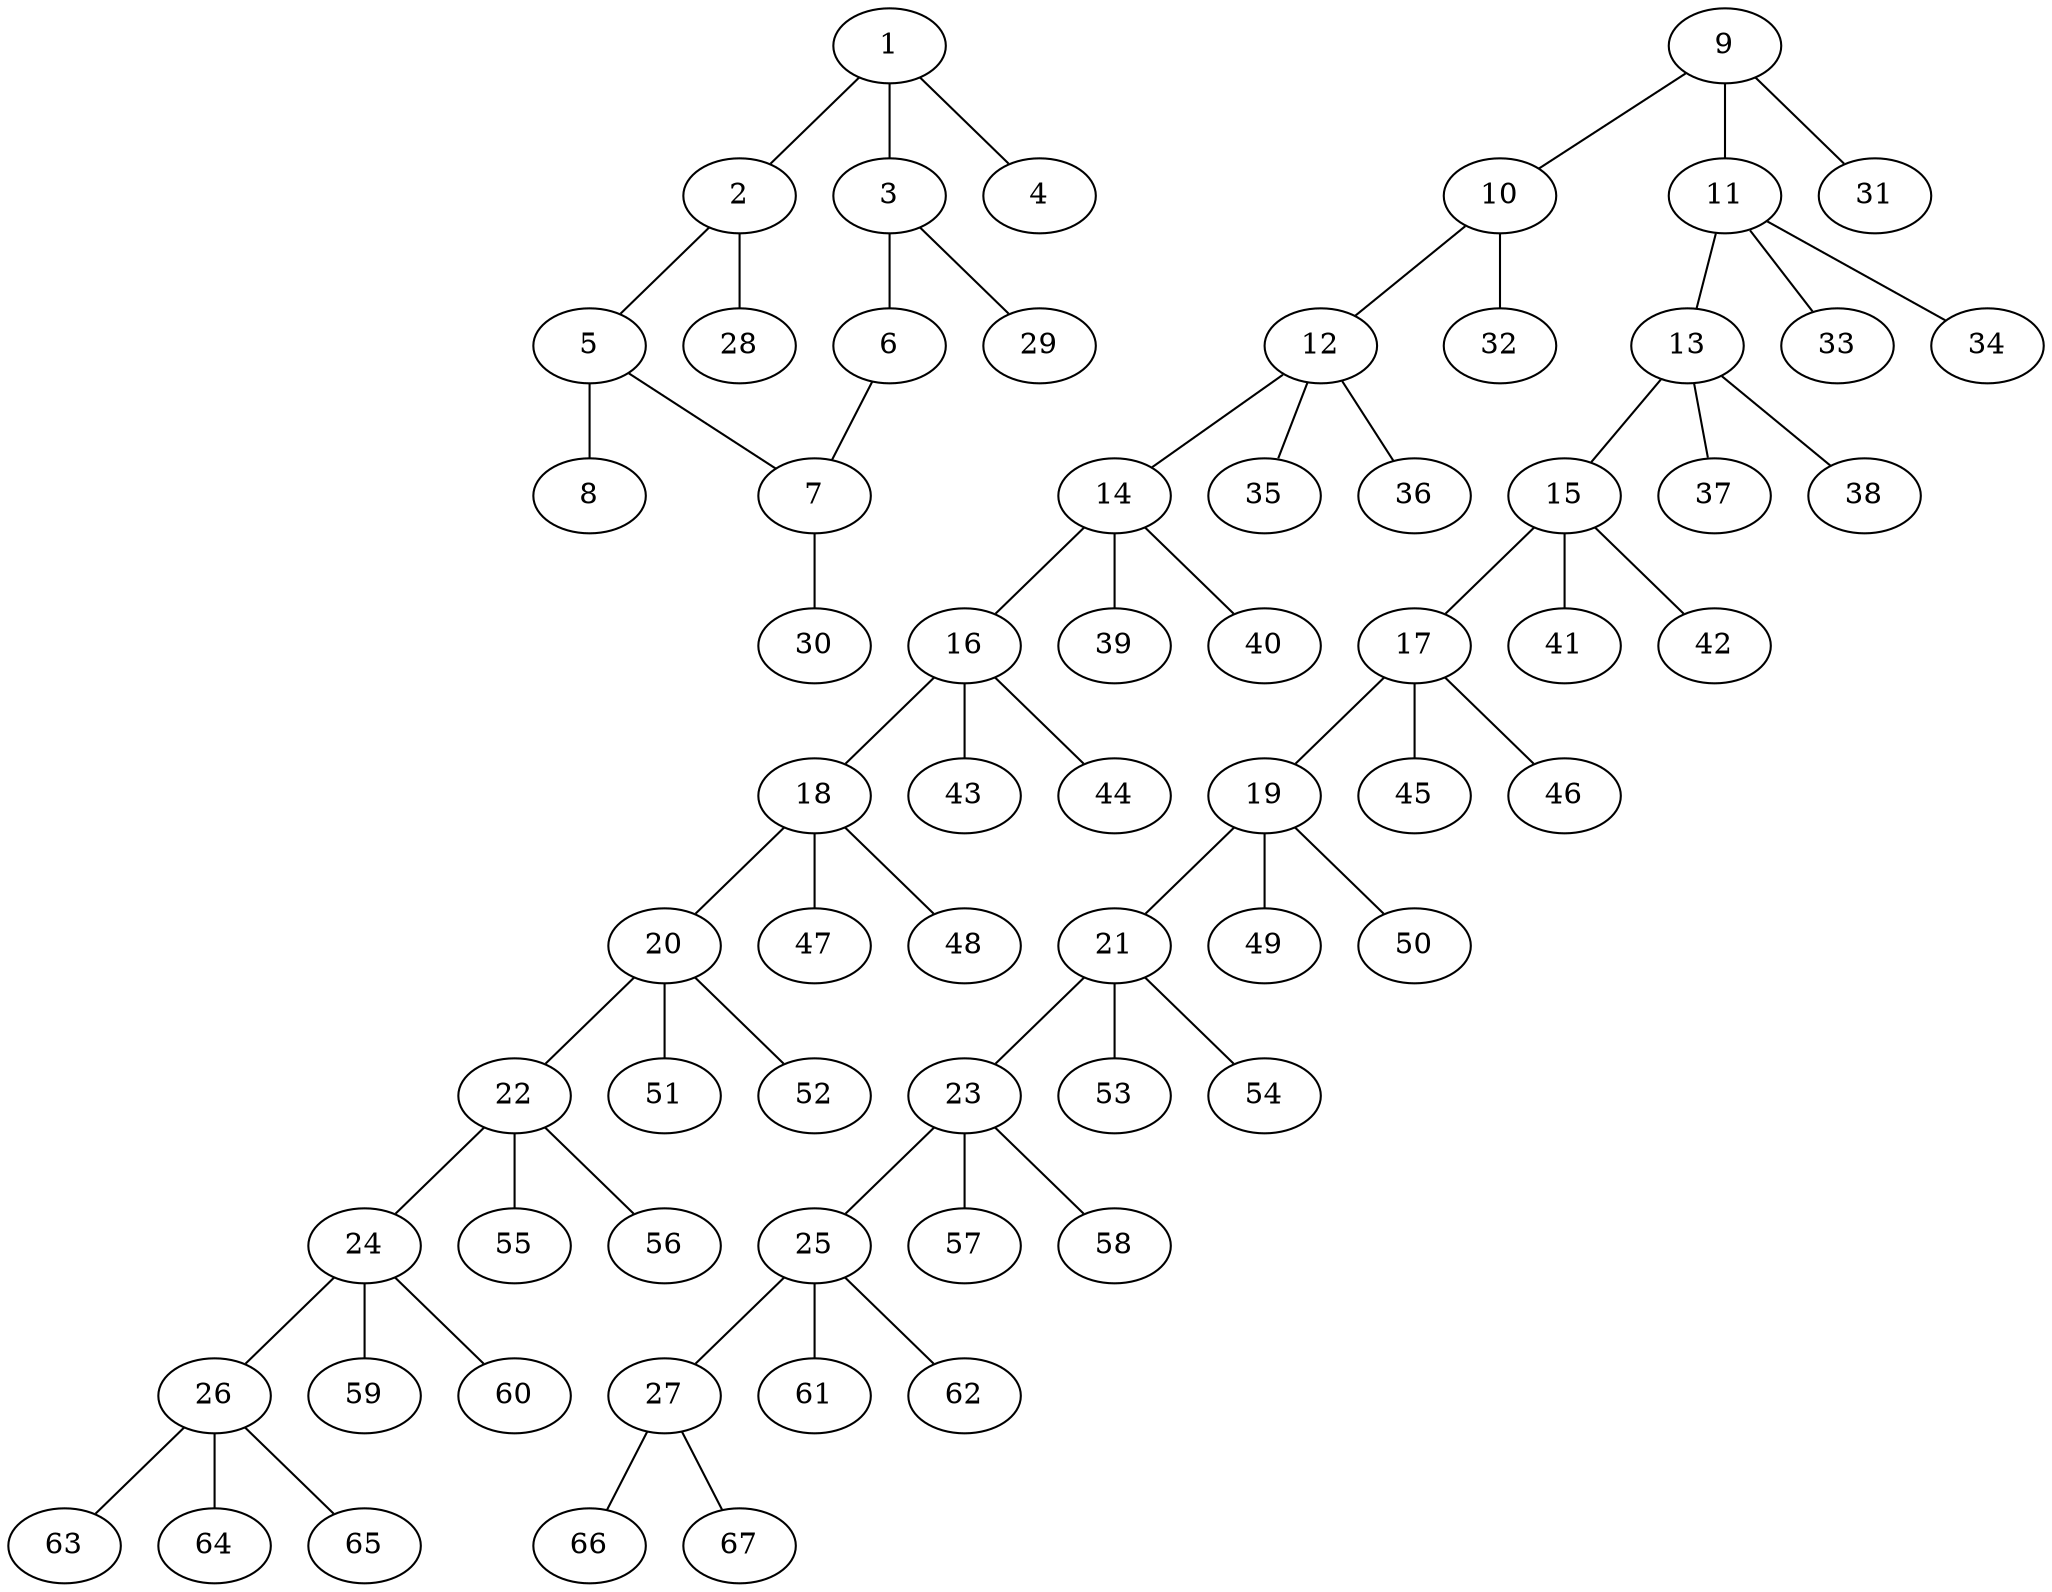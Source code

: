 graph molecule_3250 {
	1	 [chem=C];
	2	 [chem=N];
	1 -- 2	 [valence=1];
	3	 [chem=C];
	1 -- 3	 [valence=1];
	4	 [chem=O];
	1 -- 4	 [valence=2];
	5	 [chem=C];
	2 -- 5	 [valence=1];
	28	 [chem=H];
	2 -- 28	 [valence=1];
	6	 [chem=N];
	3 -- 6	 [valence=2];
	29	 [chem=H];
	3 -- 29	 [valence=1];
	7	 [chem=N];
	5 -- 7	 [valence=1];
	8	 [chem=O];
	5 -- 8	 [valence=2];
	6 -- 7	 [valence=1];
	30	 [chem=H];
	7 -- 30	 [valence=1];
	9	 [chem=C];
	10	 [chem=C];
	9 -- 10	 [valence=2];
	11	 [chem=C];
	9 -- 11	 [valence=1];
	31	 [chem=H];
	9 -- 31	 [valence=1];
	12	 [chem=C];
	10 -- 12	 [valence=1];
	32	 [chem=H];
	10 -- 32	 [valence=1];
	13	 [chem=C];
	11 -- 13	 [valence=1];
	33	 [chem=H];
	11 -- 33	 [valence=1];
	34	 [chem=H];
	11 -- 34	 [valence=1];
	14	 [chem=C];
	12 -- 14	 [valence=1];
	35	 [chem=H];
	12 -- 35	 [valence=1];
	36	 [chem=H];
	12 -- 36	 [valence=1];
	15	 [chem=C];
	13 -- 15	 [valence=1];
	37	 [chem=H];
	13 -- 37	 [valence=1];
	38	 [chem=H];
	13 -- 38	 [valence=1];
	16	 [chem=C];
	14 -- 16	 [valence=1];
	39	 [chem=H];
	14 -- 39	 [valence=1];
	40	 [chem=H];
	14 -- 40	 [valence=1];
	17	 [chem=C];
	15 -- 17	 [valence=1];
	41	 [chem=H];
	15 -- 41	 [valence=1];
	42	 [chem=H];
	15 -- 42	 [valence=1];
	18	 [chem=C];
	16 -- 18	 [valence=1];
	43	 [chem=H];
	16 -- 43	 [valence=1];
	44	 [chem=H];
	16 -- 44	 [valence=1];
	19	 [chem=C];
	17 -- 19	 [valence=1];
	45	 [chem=H];
	17 -- 45	 [valence=1];
	46	 [chem=H];
	17 -- 46	 [valence=1];
	20	 [chem=C];
	18 -- 20	 [valence=1];
	47	 [chem=H];
	18 -- 47	 [valence=1];
	48	 [chem=H];
	18 -- 48	 [valence=1];
	21	 [chem=C];
	19 -- 21	 [valence=1];
	49	 [chem=H];
	19 -- 49	 [valence=1];
	50	 [chem=H];
	19 -- 50	 [valence=1];
	22	 [chem=C];
	20 -- 22	 [valence=1];
	51	 [chem=H];
	20 -- 51	 [valence=1];
	52	 [chem=H];
	20 -- 52	 [valence=1];
	23	 [chem=C];
	21 -- 23	 [valence=1];
	53	 [chem=H];
	21 -- 53	 [valence=1];
	54	 [chem=H];
	21 -- 54	 [valence=1];
	24	 [chem=C];
	22 -- 24	 [valence=1];
	55	 [chem=H];
	22 -- 55	 [valence=1];
	56	 [chem=H];
	22 -- 56	 [valence=1];
	25	 [chem=C];
	23 -- 25	 [valence=1];
	57	 [chem=H];
	23 -- 57	 [valence=1];
	58	 [chem=H];
	23 -- 58	 [valence=1];
	26	 [chem=C];
	24 -- 26	 [valence=1];
	59	 [chem=H];
	24 -- 59	 [valence=1];
	60	 [chem=H];
	24 -- 60	 [valence=1];
	27	 [chem=N];
	25 -- 27	 [valence=1];
	61	 [chem=H];
	25 -- 61	 [valence=1];
	62	 [chem=H];
	25 -- 62	 [valence=1];
	63	 [chem=H];
	26 -- 63	 [valence=1];
	64	 [chem=H];
	26 -- 64	 [valence=1];
	65	 [chem=H];
	26 -- 65	 [valence=1];
	66	 [chem=H];
	27 -- 66	 [valence=1];
	67	 [chem=H];
	27 -- 67	 [valence=1];
}
